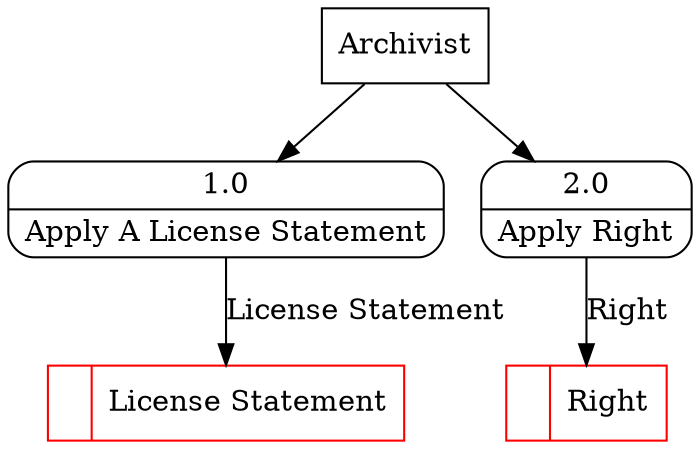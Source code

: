digraph dfd2{ 
node[shape=record]
200 [label="<f0>  |<f1> License Statement " color=red];
201 [label="<f0>  |<f1> Right " color=red];
202 [label="Archivist" shape=box];
203 [label="{<f0> 1.0|<f1> Apply A License Statement }" shape=Mrecord];
204 [label="{<f0> 2.0|<f1> Apply Right }" shape=Mrecord];
202 -> 203
202 -> 204
203 -> 200 [label="License Statement"]
204 -> 201 [label="Right"]
}